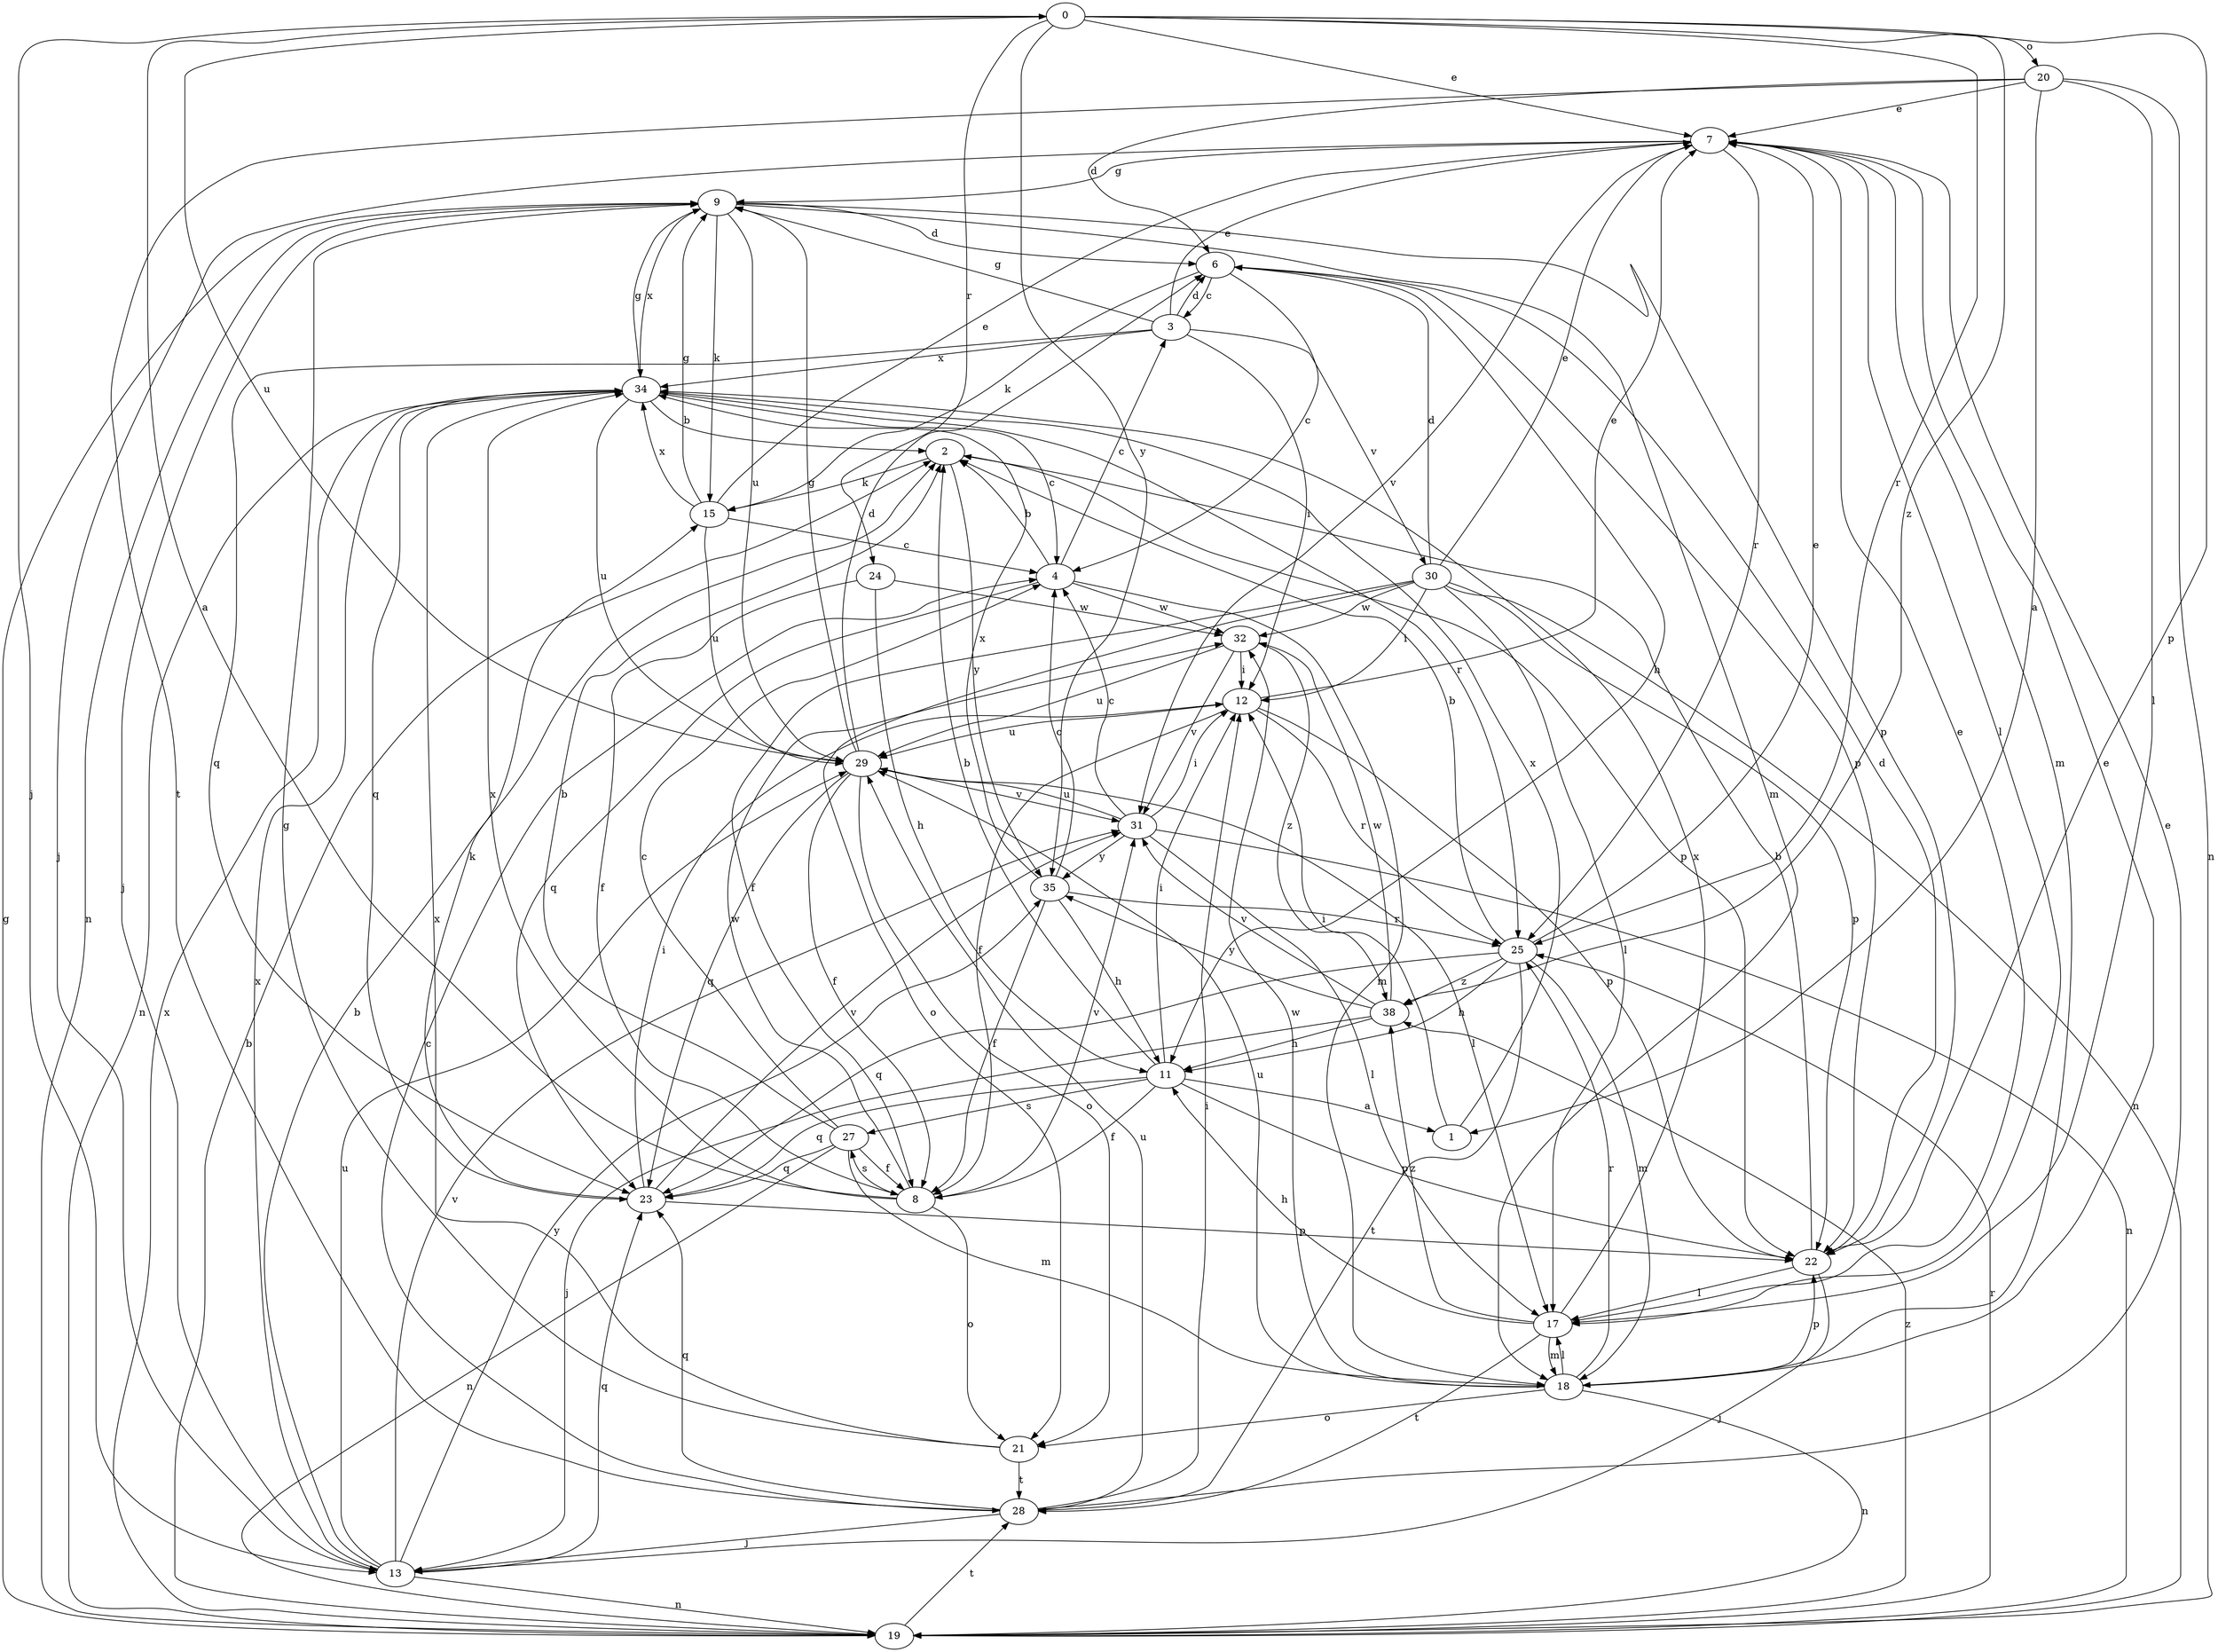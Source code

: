 strict digraph  {
0;
1;
2;
3;
4;
6;
7;
8;
9;
11;
12;
13;
15;
17;
18;
19;
20;
21;
22;
23;
24;
25;
27;
28;
29;
30;
31;
32;
34;
35;
38;
0 -> 7  [label=e];
0 -> 13  [label=j];
0 -> 20  [label=o];
0 -> 22  [label=p];
0 -> 24  [label=r];
0 -> 25  [label=r];
0 -> 29  [label=u];
0 -> 35  [label=y];
0 -> 38  [label=z];
1 -> 12  [label=i];
1 -> 34  [label=x];
2 -> 15  [label=k];
2 -> 22  [label=p];
2 -> 35  [label=y];
3 -> 6  [label=d];
3 -> 7  [label=e];
3 -> 9  [label=g];
3 -> 12  [label=i];
3 -> 23  [label=q];
3 -> 30  [label=v];
3 -> 34  [label=x];
4 -> 2  [label=b];
4 -> 3  [label=c];
4 -> 18  [label=m];
4 -> 23  [label=q];
4 -> 32  [label=w];
6 -> 3  [label=c];
6 -> 4  [label=c];
6 -> 11  [label=h];
6 -> 15  [label=k];
6 -> 22  [label=p];
7 -> 9  [label=g];
7 -> 13  [label=j];
7 -> 17  [label=l];
7 -> 18  [label=m];
7 -> 25  [label=r];
7 -> 31  [label=v];
8 -> 0  [label=a];
8 -> 21  [label=o];
8 -> 27  [label=s];
8 -> 31  [label=v];
8 -> 32  [label=w];
8 -> 34  [label=x];
9 -> 6  [label=d];
9 -> 13  [label=j];
9 -> 15  [label=k];
9 -> 18  [label=m];
9 -> 19  [label=n];
9 -> 22  [label=p];
9 -> 29  [label=u];
9 -> 34  [label=x];
11 -> 1  [label=a];
11 -> 2  [label=b];
11 -> 8  [label=f];
11 -> 12  [label=i];
11 -> 22  [label=p];
11 -> 23  [label=q];
11 -> 27  [label=s];
12 -> 7  [label=e];
12 -> 8  [label=f];
12 -> 22  [label=p];
12 -> 25  [label=r];
12 -> 29  [label=u];
13 -> 2  [label=b];
13 -> 19  [label=n];
13 -> 23  [label=q];
13 -> 29  [label=u];
13 -> 31  [label=v];
13 -> 34  [label=x];
13 -> 35  [label=y];
15 -> 4  [label=c];
15 -> 7  [label=e];
15 -> 9  [label=g];
15 -> 29  [label=u];
15 -> 34  [label=x];
17 -> 7  [label=e];
17 -> 11  [label=h];
17 -> 18  [label=m];
17 -> 28  [label=t];
17 -> 34  [label=x];
17 -> 38  [label=z];
18 -> 7  [label=e];
18 -> 17  [label=l];
18 -> 19  [label=n];
18 -> 21  [label=o];
18 -> 22  [label=p];
18 -> 25  [label=r];
18 -> 29  [label=u];
18 -> 32  [label=w];
19 -> 2  [label=b];
19 -> 9  [label=g];
19 -> 25  [label=r];
19 -> 28  [label=t];
19 -> 34  [label=x];
19 -> 38  [label=z];
20 -> 1  [label=a];
20 -> 6  [label=d];
20 -> 7  [label=e];
20 -> 17  [label=l];
20 -> 19  [label=n];
20 -> 28  [label=t];
21 -> 9  [label=g];
21 -> 28  [label=t];
21 -> 34  [label=x];
22 -> 2  [label=b];
22 -> 6  [label=d];
22 -> 13  [label=j];
22 -> 17  [label=l];
23 -> 12  [label=i];
23 -> 15  [label=k];
23 -> 22  [label=p];
23 -> 31  [label=v];
24 -> 8  [label=f];
24 -> 11  [label=h];
24 -> 32  [label=w];
25 -> 2  [label=b];
25 -> 7  [label=e];
25 -> 11  [label=h];
25 -> 18  [label=m];
25 -> 23  [label=q];
25 -> 28  [label=t];
25 -> 38  [label=z];
27 -> 2  [label=b];
27 -> 4  [label=c];
27 -> 8  [label=f];
27 -> 18  [label=m];
27 -> 19  [label=n];
27 -> 23  [label=q];
28 -> 4  [label=c];
28 -> 7  [label=e];
28 -> 12  [label=i];
28 -> 13  [label=j];
28 -> 23  [label=q];
28 -> 29  [label=u];
29 -> 6  [label=d];
29 -> 8  [label=f];
29 -> 9  [label=g];
29 -> 17  [label=l];
29 -> 21  [label=o];
29 -> 23  [label=q];
29 -> 31  [label=v];
30 -> 6  [label=d];
30 -> 7  [label=e];
30 -> 8  [label=f];
30 -> 12  [label=i];
30 -> 17  [label=l];
30 -> 19  [label=n];
30 -> 21  [label=o];
30 -> 22  [label=p];
30 -> 32  [label=w];
31 -> 4  [label=c];
31 -> 12  [label=i];
31 -> 17  [label=l];
31 -> 19  [label=n];
31 -> 29  [label=u];
31 -> 35  [label=y];
32 -> 12  [label=i];
32 -> 29  [label=u];
32 -> 31  [label=v];
32 -> 38  [label=z];
34 -> 2  [label=b];
34 -> 4  [label=c];
34 -> 9  [label=g];
34 -> 19  [label=n];
34 -> 23  [label=q];
34 -> 25  [label=r];
34 -> 29  [label=u];
35 -> 4  [label=c];
35 -> 8  [label=f];
35 -> 11  [label=h];
35 -> 25  [label=r];
35 -> 34  [label=x];
38 -> 11  [label=h];
38 -> 13  [label=j];
38 -> 31  [label=v];
38 -> 32  [label=w];
38 -> 35  [label=y];
}
